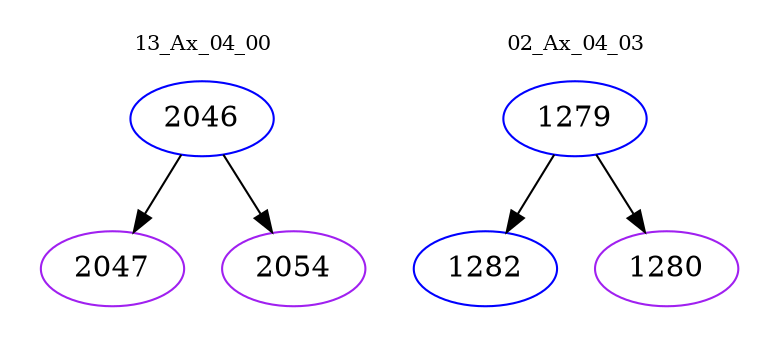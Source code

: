digraph{
subgraph cluster_0 {
color = white
label = "13_Ax_04_00";
fontsize=10;
T0_2046 [label="2046", color="blue"]
T0_2046 -> T0_2047 [color="black"]
T0_2047 [label="2047", color="purple"]
T0_2046 -> T0_2054 [color="black"]
T0_2054 [label="2054", color="purple"]
}
subgraph cluster_1 {
color = white
label = "02_Ax_04_03";
fontsize=10;
T1_1279 [label="1279", color="blue"]
T1_1279 -> T1_1282 [color="black"]
T1_1282 [label="1282", color="blue"]
T1_1279 -> T1_1280 [color="black"]
T1_1280 [label="1280", color="purple"]
}
}
